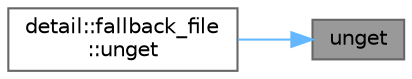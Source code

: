 digraph "unget"
{
 // LATEX_PDF_SIZE
  bgcolor="transparent";
  edge [fontname=Helvetica,fontsize=10,labelfontname=Helvetica,labelfontsize=10];
  node [fontname=Helvetica,fontsize=10,shape=box,height=0.2,width=0.4];
  rankdir="RL";
  Node1 [id="Node000001",label="unget",height=0.2,width=0.4,color="gray40", fillcolor="grey60", style="filled", fontcolor="black",tooltip=" "];
  Node1 -> Node2 [id="edge1_Node000001_Node000002",dir="back",color="steelblue1",style="solid",tooltip=" "];
  Node2 [id="Node000002",label="detail::fallback_file\l::unget",height=0.2,width=0.4,color="grey40", fillcolor="white", style="filled",URL="$classdetail_1_1fallback__file.html#a37118b1ee911d1447a495aa49f2926a5",tooltip=" "];
}

